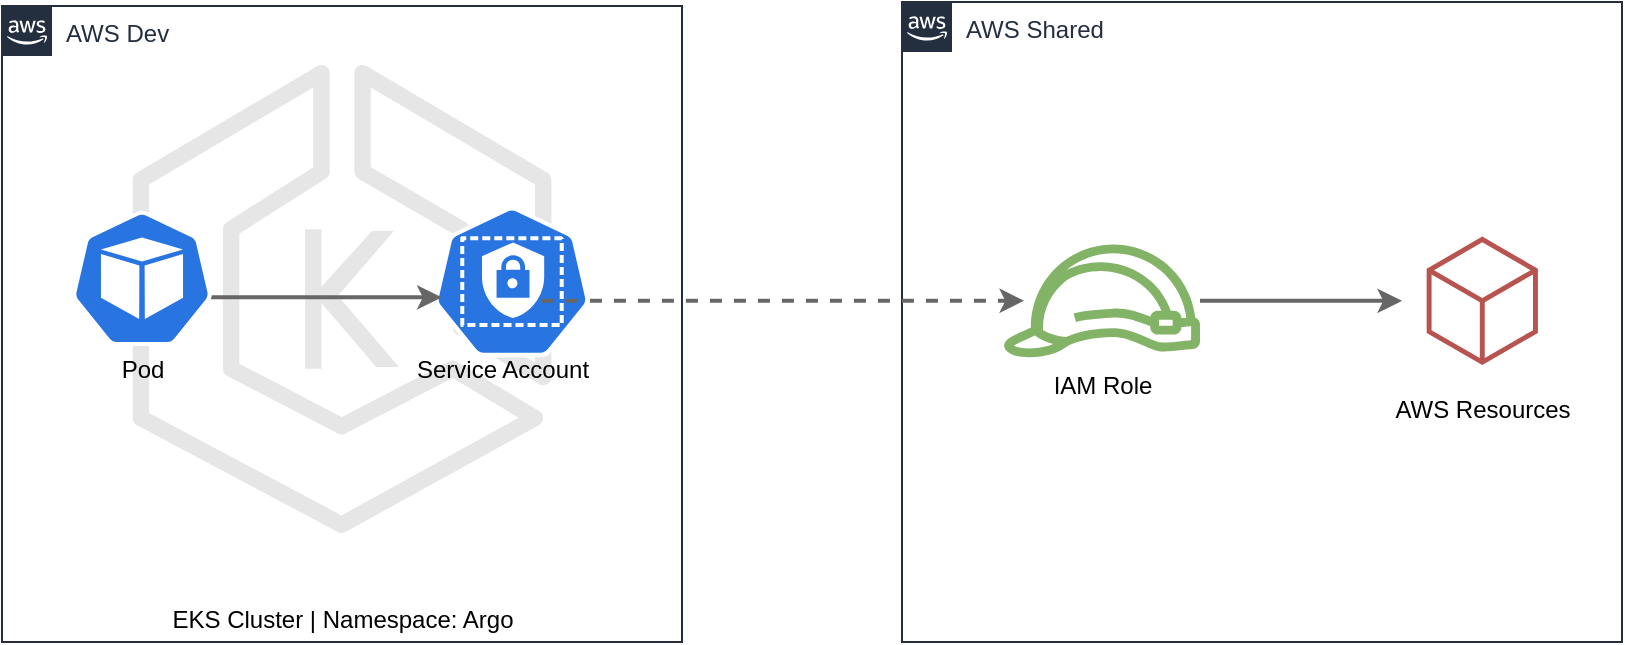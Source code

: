 <mxfile version="17.4.0" type="github">
  <diagram id="k364arCdmwFCV6oe1WjC" name="Page-1">
    <mxGraphModel dx="1214" dy="1186" grid="1" gridSize="10" guides="1" tooltips="1" connect="1" arrows="1" fold="1" page="1" pageScale="1" pageWidth="850" pageHeight="1100" math="0" shadow="0">
      <root>
        <mxCell id="0" />
        <mxCell id="1" parent="0" />
        <mxCell id="BL0fxwx5DuhP13sKB6l1-1" value="AWS Dev" style="points=[[0,0],[0.25,0],[0.5,0],[0.75,0],[1,0],[1,0.25],[1,0.5],[1,0.75],[1,1],[0.75,1],[0.5,1],[0.25,1],[0,1],[0,0.75],[0,0.5],[0,0.25]];outlineConnect=0;gradientColor=none;html=1;whiteSpace=wrap;fontSize=12;fontStyle=0;container=1;pointerEvents=0;collapsible=0;recursiveResize=0;shape=mxgraph.aws4.group;grIcon=mxgraph.aws4.group_aws_cloud_alt;strokeColor=#232F3E;fillColor=none;verticalAlign=top;align=left;spacingLeft=30;fontColor=#232F3E;dashed=0;" parent="1" vertex="1">
          <mxGeometry x="20" y="322" width="340" height="318" as="geometry" />
        </mxCell>
        <mxCell id="BL0fxwx5DuhP13sKB6l1-6" value="EKS Cluster | Namespace: Argo" style="sketch=0;points=[[0,0,0],[0.25,0,0],[0.5,0,0],[0.75,0,0],[1,0,0],[0,1,0],[0.25,1,0],[0.5,1,0],[0.75,1,0],[1,1,0],[0,0.25,0],[0,0.5,0],[0,0.75,0],[1,0.25,0],[1,0.5,0],[1,0.75,0]];outlineConnect=0;gradientDirection=north;dashed=0;verticalLabelPosition=bottom;verticalAlign=top;align=center;html=1;fontSize=12;fontStyle=0;aspect=fixed;shape=mxgraph.aws4.resourceIcon;resIcon=mxgraph.aws4.eks;gradientColor=#ffffff;fillColor=none;strokeColor=#E6E6E6;" parent="BL0fxwx5DuhP13sKB6l1-1" vertex="1">
          <mxGeometry x="23.63" width="292.75" height="292.75" as="geometry" />
        </mxCell>
        <mxCell id="BL0fxwx5DuhP13sKB6l1-7" value="" style="sketch=0;html=1;dashed=0;whitespace=wrap;fillColor=#2875E2;strokeColor=#ffffff;points=[[0.005,0.63,0],[0.1,0.2,0],[0.9,0.2,0],[0.5,0,0],[0.995,0.63,0],[0.72,0.99,0],[0.5,1,0],[0.28,0.99,0]];shape=mxgraph.kubernetes.icon;prIcon=role" parent="BL0fxwx5DuhP13sKB6l1-1" vertex="1">
          <mxGeometry x="200" y="100" width="110" height="75.63" as="geometry" />
        </mxCell>
        <mxCell id="BL0fxwx5DuhP13sKB6l1-9" style="edgeStyle=none;rounded=0;orthogonalLoop=1;jettySize=auto;html=1;exitX=0.75;exitY=0.641;exitDx=0;exitDy=0;exitPerimeter=0;entryX=0.18;entryY=0.604;entryDx=0;entryDy=0;entryPerimeter=0;strokeWidth=2;strokeColor=#666666;" parent="BL0fxwx5DuhP13sKB6l1-1" source="BL0fxwx5DuhP13sKB6l1-8" target="BL0fxwx5DuhP13sKB6l1-7" edge="1">
          <mxGeometry relative="1" as="geometry" />
        </mxCell>
        <mxCell id="BL0fxwx5DuhP13sKB6l1-8" value="" style="sketch=0;html=1;dashed=0;whitespace=wrap;fillColor=#2875E2;strokeColor=#ffffff;points=[[0.005,0.63,0],[0.1,0.2,0],[0.9,0.2,0],[0.5,0,0],[0.995,0.63,0],[0.72,0.99,0],[0.5,1,0],[0.28,0.99,0]];shape=mxgraph.kubernetes.icon;prIcon=pod" parent="BL0fxwx5DuhP13sKB6l1-1" vertex="1">
          <mxGeometry x="10" y="102.25" width="120" height="67.75" as="geometry" />
        </mxCell>
        <mxCell id="BL0fxwx5DuhP13sKB6l1-13" value="Service Account" style="text;html=1;resizable=0;autosize=1;align=center;verticalAlign=middle;points=[];fillColor=none;strokeColor=none;rounded=0;" parent="BL0fxwx5DuhP13sKB6l1-1" vertex="1">
          <mxGeometry x="200" y="172.25" width="100" height="20" as="geometry" />
        </mxCell>
        <mxCell id="BL0fxwx5DuhP13sKB6l1-14" value="Pod" style="text;html=1;align=center;verticalAlign=middle;resizable=0;points=[];autosize=1;strokeColor=none;fillColor=none;" parent="BL0fxwx5DuhP13sKB6l1-1" vertex="1">
          <mxGeometry x="50" y="172.25" width="40" height="20" as="geometry" />
        </mxCell>
        <mxCell id="BL0fxwx5DuhP13sKB6l1-2" value="AWS Shared" style="points=[[0,0],[0.25,0],[0.5,0],[0.75,0],[1,0],[1,0.25],[1,0.5],[1,0.75],[1,1],[0.75,1],[0.5,1],[0.25,1],[0,1],[0,0.75],[0,0.5],[0,0.25]];outlineConnect=0;gradientColor=none;html=1;whiteSpace=wrap;fontSize=12;fontStyle=0;container=1;pointerEvents=0;collapsible=0;recursiveResize=0;shape=mxgraph.aws4.group;grIcon=mxgraph.aws4.group_aws_cloud_alt;strokeColor=#232F3E;fillColor=none;verticalAlign=top;align=left;spacingLeft=30;fontColor=#232F3E;dashed=0;" parent="1" vertex="1">
          <mxGeometry x="470" y="320" width="360" height="320" as="geometry" />
        </mxCell>
        <mxCell id="BL0fxwx5DuhP13sKB6l1-12" value="" style="edgeStyle=none;rounded=0;orthogonalLoop=1;jettySize=auto;html=1;strokeWidth=2;strokeColor=#666666;" parent="BL0fxwx5DuhP13sKB6l1-2" source="OT4UGk9DmzGM-0W16wZx-3" target="OT4UGk9DmzGM-0W16wZx-2" edge="1">
          <mxGeometry relative="1" as="geometry">
            <mxPoint x="158.992" y="149.424" as="sourcePoint" />
            <mxPoint x="240" y="149.421" as="targetPoint" />
          </mxGeometry>
        </mxCell>
        <mxCell id="OT4UGk9DmzGM-0W16wZx-2" value="AWS Resources" style="sketch=0;points=[[0,0,0],[0.25,0,0],[0.5,0,0],[0.75,0,0],[1,0,0],[0,1,0],[0.25,1,0],[0.5,1,0],[0.75,1,0],[1,1,0],[0,0.25,0],[0,0.5,0],[0,0.75,0],[1,0.25,0],[1,0.5,0],[1,0.75,0]];gradientDirection=north;outlineConnect=0;fillColor=none;strokeColor=#b85450;dashed=0;verticalLabelPosition=bottom;verticalAlign=top;align=center;html=1;fontSize=12;fontStyle=0;aspect=fixed;shape=mxgraph.aws4.resourceIcon;resIcon=mxgraph.aws4.general;connectable=1;strokeOpacity=100;strokeWidth=11;" vertex="1" parent="BL0fxwx5DuhP13sKB6l1-2">
          <mxGeometry x="250" y="109.28" width="80.29" height="80.29" as="geometry" />
        </mxCell>
        <mxCell id="OT4UGk9DmzGM-0W16wZx-3" value="IAM Role" style="sketch=0;outlineConnect=0;fillColor=#82B366;strokeColor=none;dashed=0;verticalLabelPosition=bottom;verticalAlign=top;align=center;html=1;fontSize=12;fontStyle=0;aspect=fixed;pointerEvents=1;shape=mxgraph.aws4.role;shadow=0;" vertex="1" parent="BL0fxwx5DuhP13sKB6l1-2">
          <mxGeometry x="50" y="121.22" width="100" height="56.41" as="geometry" />
        </mxCell>
        <mxCell id="BL0fxwx5DuhP13sKB6l1-10" style="edgeStyle=none;rounded=0;orthogonalLoop=1;jettySize=auto;html=1;exitX=0.636;exitY=0.627;exitDx=0;exitDy=0;exitPerimeter=0;strokeColor=#666666;strokeWidth=2;dashed=1;" parent="1" source="BL0fxwx5DuhP13sKB6l1-7" edge="1">
          <mxGeometry relative="1" as="geometry">
            <mxPoint x="531.008" y="469.389" as="targetPoint" />
          </mxGeometry>
        </mxCell>
      </root>
    </mxGraphModel>
  </diagram>
</mxfile>
